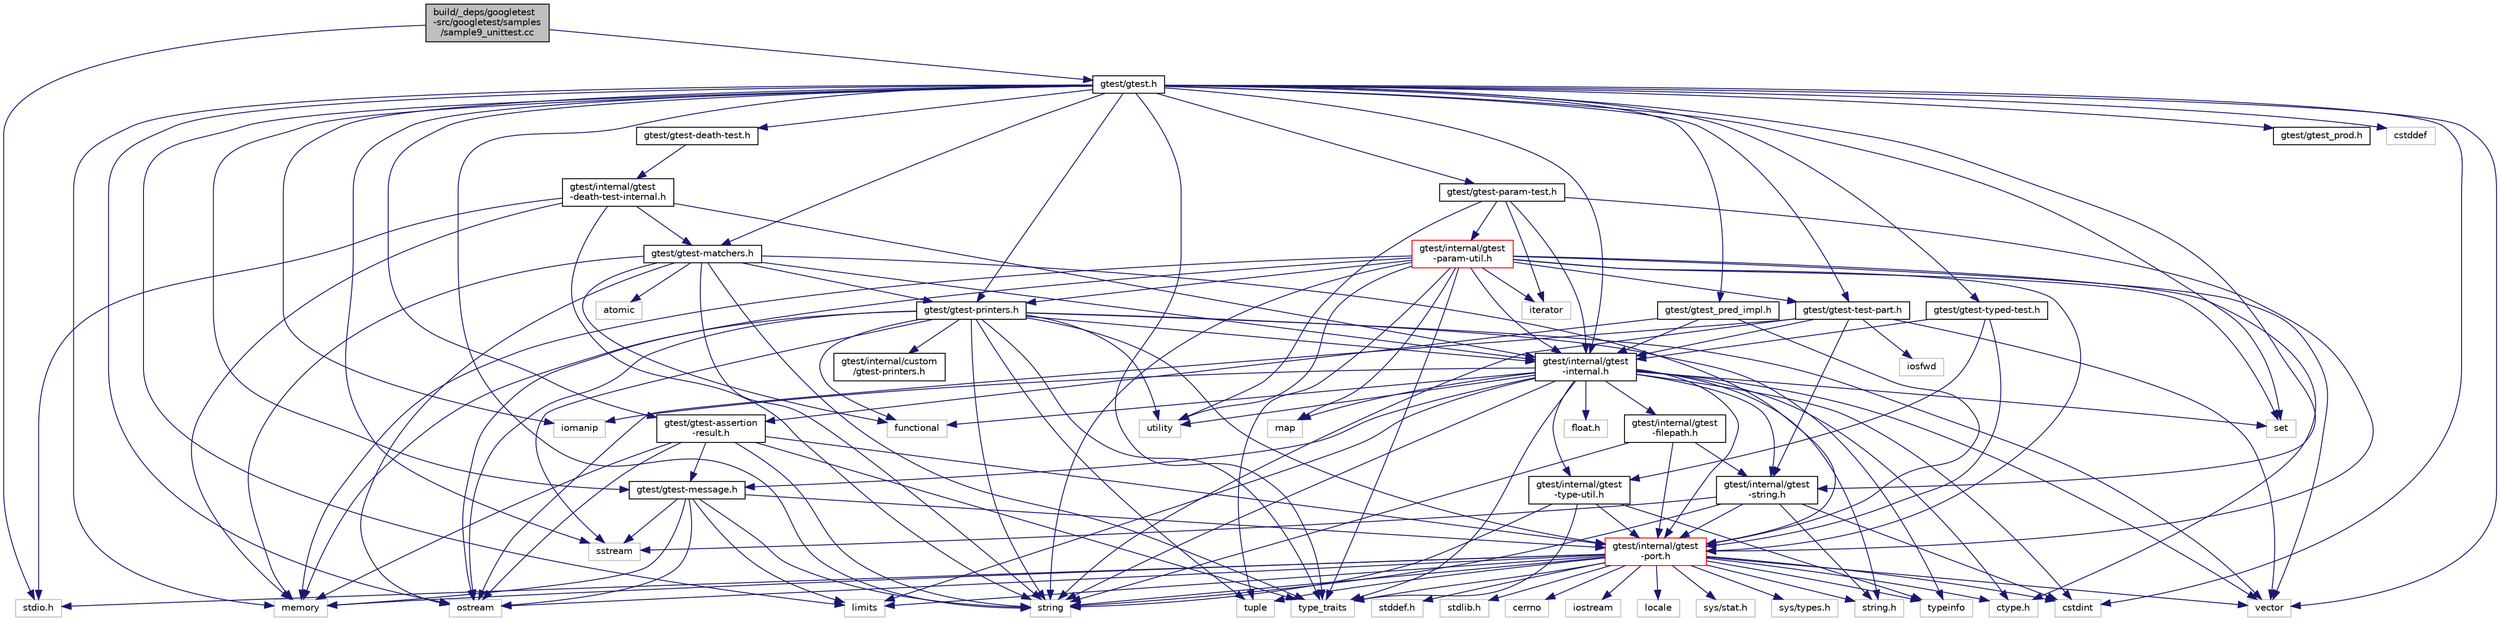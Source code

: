 digraph "build/_deps/googletest-src/googletest/samples/sample9_unittest.cc"
{
 // LATEX_PDF_SIZE
  edge [fontname="Helvetica",fontsize="10",labelfontname="Helvetica",labelfontsize="10"];
  node [fontname="Helvetica",fontsize="10",shape=record];
  Node1 [label="build/_deps/googletest\l-src/googletest/samples\l/sample9_unittest.cc",height=0.2,width=0.4,color="black", fillcolor="grey75", style="filled", fontcolor="black",tooltip=" "];
  Node1 -> Node2 [color="midnightblue",fontsize="10",style="solid",fontname="Helvetica"];
  Node2 [label="stdio.h",height=0.2,width=0.4,color="grey75", fillcolor="white", style="filled",tooltip=" "];
  Node1 -> Node3 [color="midnightblue",fontsize="10",style="solid",fontname="Helvetica"];
  Node3 [label="gtest/gtest.h",height=0.2,width=0.4,color="black", fillcolor="white", style="filled",URL="$gtest_8h.html",tooltip=" "];
  Node3 -> Node4 [color="midnightblue",fontsize="10",style="solid",fontname="Helvetica"];
  Node4 [label="cstddef",height=0.2,width=0.4,color="grey75", fillcolor="white", style="filled",tooltip=" "];
  Node3 -> Node5 [color="midnightblue",fontsize="10",style="solid",fontname="Helvetica"];
  Node5 [label="cstdint",height=0.2,width=0.4,color="grey75", fillcolor="white", style="filled",tooltip=" "];
  Node3 -> Node6 [color="midnightblue",fontsize="10",style="solid",fontname="Helvetica"];
  Node6 [label="iomanip",height=0.2,width=0.4,color="grey75", fillcolor="white", style="filled",tooltip=" "];
  Node3 -> Node7 [color="midnightblue",fontsize="10",style="solid",fontname="Helvetica"];
  Node7 [label="limits",height=0.2,width=0.4,color="grey75", fillcolor="white", style="filled",tooltip=" "];
  Node3 -> Node8 [color="midnightblue",fontsize="10",style="solid",fontname="Helvetica"];
  Node8 [label="memory",height=0.2,width=0.4,color="grey75", fillcolor="white", style="filled",tooltip=" "];
  Node3 -> Node9 [color="midnightblue",fontsize="10",style="solid",fontname="Helvetica"];
  Node9 [label="ostream",height=0.2,width=0.4,color="grey75", fillcolor="white", style="filled",tooltip=" "];
  Node3 -> Node10 [color="midnightblue",fontsize="10",style="solid",fontname="Helvetica"];
  Node10 [label="set",height=0.2,width=0.4,color="grey75", fillcolor="white", style="filled",tooltip=" "];
  Node3 -> Node11 [color="midnightblue",fontsize="10",style="solid",fontname="Helvetica"];
  Node11 [label="sstream",height=0.2,width=0.4,color="grey75", fillcolor="white", style="filled",tooltip=" "];
  Node3 -> Node12 [color="midnightblue",fontsize="10",style="solid",fontname="Helvetica"];
  Node12 [label="string",height=0.2,width=0.4,color="grey75", fillcolor="white", style="filled",tooltip=" "];
  Node3 -> Node13 [color="midnightblue",fontsize="10",style="solid",fontname="Helvetica"];
  Node13 [label="type_traits",height=0.2,width=0.4,color="grey75", fillcolor="white", style="filled",tooltip=" "];
  Node3 -> Node14 [color="midnightblue",fontsize="10",style="solid",fontname="Helvetica"];
  Node14 [label="vector",height=0.2,width=0.4,color="grey75", fillcolor="white", style="filled",tooltip=" "];
  Node3 -> Node15 [color="midnightblue",fontsize="10",style="solid",fontname="Helvetica"];
  Node15 [label="gtest/gtest-assertion\l-result.h",height=0.2,width=0.4,color="black", fillcolor="white", style="filled",URL="$gtest-assertion-result_8h.html",tooltip=" "];
  Node15 -> Node8 [color="midnightblue",fontsize="10",style="solid",fontname="Helvetica"];
  Node15 -> Node9 [color="midnightblue",fontsize="10",style="solid",fontname="Helvetica"];
  Node15 -> Node12 [color="midnightblue",fontsize="10",style="solid",fontname="Helvetica"];
  Node15 -> Node13 [color="midnightblue",fontsize="10",style="solid",fontname="Helvetica"];
  Node15 -> Node16 [color="midnightblue",fontsize="10",style="solid",fontname="Helvetica"];
  Node16 [label="gtest/gtest-message.h",height=0.2,width=0.4,color="black", fillcolor="white", style="filled",URL="$gtest-message_8h.html",tooltip=" "];
  Node16 -> Node7 [color="midnightblue",fontsize="10",style="solid",fontname="Helvetica"];
  Node16 -> Node8 [color="midnightblue",fontsize="10",style="solid",fontname="Helvetica"];
  Node16 -> Node9 [color="midnightblue",fontsize="10",style="solid",fontname="Helvetica"];
  Node16 -> Node11 [color="midnightblue",fontsize="10",style="solid",fontname="Helvetica"];
  Node16 -> Node12 [color="midnightblue",fontsize="10",style="solid",fontname="Helvetica"];
  Node16 -> Node17 [color="midnightblue",fontsize="10",style="solid",fontname="Helvetica"];
  Node17 [label="gtest/internal/gtest\l-port.h",height=0.2,width=0.4,color="red", fillcolor="white", style="filled",URL="$gtest-port_8h.html",tooltip=" "];
  Node17 -> Node18 [color="midnightblue",fontsize="10",style="solid",fontname="Helvetica"];
  Node18 [label="ctype.h",height=0.2,width=0.4,color="grey75", fillcolor="white", style="filled",tooltip=" "];
  Node17 -> Node19 [color="midnightblue",fontsize="10",style="solid",fontname="Helvetica"];
  Node19 [label="stddef.h",height=0.2,width=0.4,color="grey75", fillcolor="white", style="filled",tooltip=" "];
  Node17 -> Node2 [color="midnightblue",fontsize="10",style="solid",fontname="Helvetica"];
  Node17 -> Node20 [color="midnightblue",fontsize="10",style="solid",fontname="Helvetica"];
  Node20 [label="stdlib.h",height=0.2,width=0.4,color="grey75", fillcolor="white", style="filled",tooltip=" "];
  Node17 -> Node21 [color="midnightblue",fontsize="10",style="solid",fontname="Helvetica"];
  Node21 [label="string.h",height=0.2,width=0.4,color="grey75", fillcolor="white", style="filled",tooltip=" "];
  Node17 -> Node22 [color="midnightblue",fontsize="10",style="solid",fontname="Helvetica"];
  Node22 [label="cerrno",height=0.2,width=0.4,color="grey75", fillcolor="white", style="filled",tooltip=" "];
  Node17 -> Node5 [color="midnightblue",fontsize="10",style="solid",fontname="Helvetica"];
  Node17 -> Node23 [color="midnightblue",fontsize="10",style="solid",fontname="Helvetica"];
  Node23 [label="iostream",height=0.2,width=0.4,color="grey75", fillcolor="white", style="filled",tooltip=" "];
  Node17 -> Node7 [color="midnightblue",fontsize="10",style="solid",fontname="Helvetica"];
  Node17 -> Node24 [color="midnightblue",fontsize="10",style="solid",fontname="Helvetica"];
  Node24 [label="locale",height=0.2,width=0.4,color="grey75", fillcolor="white", style="filled",tooltip=" "];
  Node17 -> Node8 [color="midnightblue",fontsize="10",style="solid",fontname="Helvetica"];
  Node17 -> Node9 [color="midnightblue",fontsize="10",style="solid",fontname="Helvetica"];
  Node17 -> Node12 [color="midnightblue",fontsize="10",style="solid",fontname="Helvetica"];
  Node17 -> Node25 [color="midnightblue",fontsize="10",style="solid",fontname="Helvetica"];
  Node25 [label="tuple",height=0.2,width=0.4,color="grey75", fillcolor="white", style="filled",tooltip=" "];
  Node17 -> Node13 [color="midnightblue",fontsize="10",style="solid",fontname="Helvetica"];
  Node17 -> Node14 [color="midnightblue",fontsize="10",style="solid",fontname="Helvetica"];
  Node17 -> Node26 [color="midnightblue",fontsize="10",style="solid",fontname="Helvetica"];
  Node26 [label="sys/stat.h",height=0.2,width=0.4,color="grey75", fillcolor="white", style="filled",tooltip=" "];
  Node17 -> Node27 [color="midnightblue",fontsize="10",style="solid",fontname="Helvetica"];
  Node27 [label="sys/types.h",height=0.2,width=0.4,color="grey75", fillcolor="white", style="filled",tooltip=" "];
  Node17 -> Node33 [color="midnightblue",fontsize="10",style="solid",fontname="Helvetica"];
  Node33 [label="typeinfo",height=0.2,width=0.4,color="grey75", fillcolor="white", style="filled",tooltip=" "];
  Node15 -> Node17 [color="midnightblue",fontsize="10",style="solid",fontname="Helvetica"];
  Node3 -> Node34 [color="midnightblue",fontsize="10",style="solid",fontname="Helvetica"];
  Node34 [label="gtest/gtest-death-test.h",height=0.2,width=0.4,color="black", fillcolor="white", style="filled",URL="$gtest-death-test_8h.html",tooltip=" "];
  Node34 -> Node35 [color="midnightblue",fontsize="10",style="solid",fontname="Helvetica"];
  Node35 [label="gtest/internal/gtest\l-death-test-internal.h",height=0.2,width=0.4,color="black", fillcolor="white", style="filled",URL="$gtest-death-test-internal_8h.html",tooltip=" "];
  Node35 -> Node2 [color="midnightblue",fontsize="10",style="solid",fontname="Helvetica"];
  Node35 -> Node8 [color="midnightblue",fontsize="10",style="solid",fontname="Helvetica"];
  Node35 -> Node12 [color="midnightblue",fontsize="10",style="solid",fontname="Helvetica"];
  Node35 -> Node36 [color="midnightblue",fontsize="10",style="solid",fontname="Helvetica"];
  Node36 [label="gtest/gtest-matchers.h",height=0.2,width=0.4,color="black", fillcolor="white", style="filled",URL="$gtest-matchers_8h.html",tooltip=" "];
  Node36 -> Node37 [color="midnightblue",fontsize="10",style="solid",fontname="Helvetica"];
  Node37 [label="atomic",height=0.2,width=0.4,color="grey75", fillcolor="white", style="filled",tooltip=" "];
  Node36 -> Node38 [color="midnightblue",fontsize="10",style="solid",fontname="Helvetica"];
  Node38 [label="functional",height=0.2,width=0.4,color="grey75", fillcolor="white", style="filled",tooltip=" "];
  Node36 -> Node8 [color="midnightblue",fontsize="10",style="solid",fontname="Helvetica"];
  Node36 -> Node9 [color="midnightblue",fontsize="10",style="solid",fontname="Helvetica"];
  Node36 -> Node12 [color="midnightblue",fontsize="10",style="solid",fontname="Helvetica"];
  Node36 -> Node13 [color="midnightblue",fontsize="10",style="solid",fontname="Helvetica"];
  Node36 -> Node39 [color="midnightblue",fontsize="10",style="solid",fontname="Helvetica"];
  Node39 [label="gtest/gtest-printers.h",height=0.2,width=0.4,color="black", fillcolor="white", style="filled",URL="$gtest-printers_8h.html",tooltip=" "];
  Node39 -> Node38 [color="midnightblue",fontsize="10",style="solid",fontname="Helvetica"];
  Node39 -> Node8 [color="midnightblue",fontsize="10",style="solid",fontname="Helvetica"];
  Node39 -> Node9 [color="midnightblue",fontsize="10",style="solid",fontname="Helvetica"];
  Node39 -> Node11 [color="midnightblue",fontsize="10",style="solid",fontname="Helvetica"];
  Node39 -> Node12 [color="midnightblue",fontsize="10",style="solid",fontname="Helvetica"];
  Node39 -> Node25 [color="midnightblue",fontsize="10",style="solid",fontname="Helvetica"];
  Node39 -> Node13 [color="midnightblue",fontsize="10",style="solid",fontname="Helvetica"];
  Node39 -> Node33 [color="midnightblue",fontsize="10",style="solid",fontname="Helvetica"];
  Node39 -> Node40 [color="midnightblue",fontsize="10",style="solid",fontname="Helvetica"];
  Node40 [label="utility",height=0.2,width=0.4,color="grey75", fillcolor="white", style="filled",tooltip=" "];
  Node39 -> Node14 [color="midnightblue",fontsize="10",style="solid",fontname="Helvetica"];
  Node39 -> Node41 [color="midnightblue",fontsize="10",style="solid",fontname="Helvetica"];
  Node41 [label="gtest/internal/gtest\l-internal.h",height=0.2,width=0.4,color="black", fillcolor="white", style="filled",URL="$gtest-internal_8h.html",tooltip=" "];
  Node41 -> Node17 [color="midnightblue",fontsize="10",style="solid",fontname="Helvetica"];
  Node41 -> Node18 [color="midnightblue",fontsize="10",style="solid",fontname="Helvetica"];
  Node41 -> Node42 [color="midnightblue",fontsize="10",style="solid",fontname="Helvetica"];
  Node42 [label="float.h",height=0.2,width=0.4,color="grey75", fillcolor="white", style="filled",tooltip=" "];
  Node41 -> Node21 [color="midnightblue",fontsize="10",style="solid",fontname="Helvetica"];
  Node41 -> Node5 [color="midnightblue",fontsize="10",style="solid",fontname="Helvetica"];
  Node41 -> Node38 [color="midnightblue",fontsize="10",style="solid",fontname="Helvetica"];
  Node41 -> Node6 [color="midnightblue",fontsize="10",style="solid",fontname="Helvetica"];
  Node41 -> Node7 [color="midnightblue",fontsize="10",style="solid",fontname="Helvetica"];
  Node41 -> Node43 [color="midnightblue",fontsize="10",style="solid",fontname="Helvetica"];
  Node43 [label="map",height=0.2,width=0.4,color="grey75", fillcolor="white", style="filled",tooltip=" "];
  Node41 -> Node10 [color="midnightblue",fontsize="10",style="solid",fontname="Helvetica"];
  Node41 -> Node12 [color="midnightblue",fontsize="10",style="solid",fontname="Helvetica"];
  Node41 -> Node13 [color="midnightblue",fontsize="10",style="solid",fontname="Helvetica"];
  Node41 -> Node40 [color="midnightblue",fontsize="10",style="solid",fontname="Helvetica"];
  Node41 -> Node14 [color="midnightblue",fontsize="10",style="solid",fontname="Helvetica"];
  Node41 -> Node16 [color="midnightblue",fontsize="10",style="solid",fontname="Helvetica"];
  Node41 -> Node44 [color="midnightblue",fontsize="10",style="solid",fontname="Helvetica"];
  Node44 [label="gtest/internal/gtest\l-filepath.h",height=0.2,width=0.4,color="black", fillcolor="white", style="filled",URL="$gtest-filepath_8h.html",tooltip=" "];
  Node44 -> Node12 [color="midnightblue",fontsize="10",style="solid",fontname="Helvetica"];
  Node44 -> Node17 [color="midnightblue",fontsize="10",style="solid",fontname="Helvetica"];
  Node44 -> Node45 [color="midnightblue",fontsize="10",style="solid",fontname="Helvetica"];
  Node45 [label="gtest/internal/gtest\l-string.h",height=0.2,width=0.4,color="black", fillcolor="white", style="filled",URL="$gtest-string_8h.html",tooltip=" "];
  Node45 -> Node21 [color="midnightblue",fontsize="10",style="solid",fontname="Helvetica"];
  Node45 -> Node5 [color="midnightblue",fontsize="10",style="solid",fontname="Helvetica"];
  Node45 -> Node11 [color="midnightblue",fontsize="10",style="solid",fontname="Helvetica"];
  Node45 -> Node12 [color="midnightblue",fontsize="10",style="solid",fontname="Helvetica"];
  Node45 -> Node17 [color="midnightblue",fontsize="10",style="solid",fontname="Helvetica"];
  Node41 -> Node45 [color="midnightblue",fontsize="10",style="solid",fontname="Helvetica"];
  Node41 -> Node46 [color="midnightblue",fontsize="10",style="solid",fontname="Helvetica"];
  Node46 [label="gtest/internal/gtest\l-type-util.h",height=0.2,width=0.4,color="black", fillcolor="white", style="filled",URL="$gtest-type-util_8h.html",tooltip=" "];
  Node46 -> Node12 [color="midnightblue",fontsize="10",style="solid",fontname="Helvetica"];
  Node46 -> Node13 [color="midnightblue",fontsize="10",style="solid",fontname="Helvetica"];
  Node46 -> Node33 [color="midnightblue",fontsize="10",style="solid",fontname="Helvetica"];
  Node46 -> Node17 [color="midnightblue",fontsize="10",style="solid",fontname="Helvetica"];
  Node39 -> Node17 [color="midnightblue",fontsize="10",style="solid",fontname="Helvetica"];
  Node39 -> Node47 [color="midnightblue",fontsize="10",style="solid",fontname="Helvetica"];
  Node47 [label="gtest/internal/custom\l/gtest-printers.h",height=0.2,width=0.4,color="black", fillcolor="white", style="filled",URL="$internal_2custom_2gtest-printers_8h.html",tooltip=" "];
  Node36 -> Node41 [color="midnightblue",fontsize="10",style="solid",fontname="Helvetica"];
  Node36 -> Node17 [color="midnightblue",fontsize="10",style="solid",fontname="Helvetica"];
  Node35 -> Node41 [color="midnightblue",fontsize="10",style="solid",fontname="Helvetica"];
  Node3 -> Node36 [color="midnightblue",fontsize="10",style="solid",fontname="Helvetica"];
  Node3 -> Node16 [color="midnightblue",fontsize="10",style="solid",fontname="Helvetica"];
  Node3 -> Node48 [color="midnightblue",fontsize="10",style="solid",fontname="Helvetica"];
  Node48 [label="gtest/gtest-param-test.h",height=0.2,width=0.4,color="black", fillcolor="white", style="filled",URL="$gtest-param-test_8h.html",tooltip=" "];
  Node48 -> Node49 [color="midnightblue",fontsize="10",style="solid",fontname="Helvetica"];
  Node49 [label="iterator",height=0.2,width=0.4,color="grey75", fillcolor="white", style="filled",tooltip=" "];
  Node48 -> Node40 [color="midnightblue",fontsize="10",style="solid",fontname="Helvetica"];
  Node48 -> Node41 [color="midnightblue",fontsize="10",style="solid",fontname="Helvetica"];
  Node48 -> Node50 [color="midnightblue",fontsize="10",style="solid",fontname="Helvetica"];
  Node50 [label="gtest/internal/gtest\l-param-util.h",height=0.2,width=0.4,color="red", fillcolor="white", style="filled",URL="$gtest-param-util_8h.html",tooltip=" "];
  Node50 -> Node18 [color="midnightblue",fontsize="10",style="solid",fontname="Helvetica"];
  Node50 -> Node49 [color="midnightblue",fontsize="10",style="solid",fontname="Helvetica"];
  Node50 -> Node43 [color="midnightblue",fontsize="10",style="solid",fontname="Helvetica"];
  Node50 -> Node8 [color="midnightblue",fontsize="10",style="solid",fontname="Helvetica"];
  Node50 -> Node9 [color="midnightblue",fontsize="10",style="solid",fontname="Helvetica"];
  Node50 -> Node10 [color="midnightblue",fontsize="10",style="solid",fontname="Helvetica"];
  Node50 -> Node12 [color="midnightblue",fontsize="10",style="solid",fontname="Helvetica"];
  Node50 -> Node25 [color="midnightblue",fontsize="10",style="solid",fontname="Helvetica"];
  Node50 -> Node13 [color="midnightblue",fontsize="10",style="solid",fontname="Helvetica"];
  Node50 -> Node40 [color="midnightblue",fontsize="10",style="solid",fontname="Helvetica"];
  Node50 -> Node14 [color="midnightblue",fontsize="10",style="solid",fontname="Helvetica"];
  Node50 -> Node39 [color="midnightblue",fontsize="10",style="solid",fontname="Helvetica"];
  Node50 -> Node52 [color="midnightblue",fontsize="10",style="solid",fontname="Helvetica"];
  Node52 [label="gtest/gtest-test-part.h",height=0.2,width=0.4,color="black", fillcolor="white", style="filled",URL="$gtest-test-part_8h.html",tooltip=" "];
  Node52 -> Node53 [color="midnightblue",fontsize="10",style="solid",fontname="Helvetica"];
  Node53 [label="iosfwd",height=0.2,width=0.4,color="grey75", fillcolor="white", style="filled",tooltip=" "];
  Node52 -> Node9 [color="midnightblue",fontsize="10",style="solid",fontname="Helvetica"];
  Node52 -> Node12 [color="midnightblue",fontsize="10",style="solid",fontname="Helvetica"];
  Node52 -> Node14 [color="midnightblue",fontsize="10",style="solid",fontname="Helvetica"];
  Node52 -> Node41 [color="midnightblue",fontsize="10",style="solid",fontname="Helvetica"];
  Node52 -> Node45 [color="midnightblue",fontsize="10",style="solid",fontname="Helvetica"];
  Node50 -> Node41 [color="midnightblue",fontsize="10",style="solid",fontname="Helvetica"];
  Node50 -> Node17 [color="midnightblue",fontsize="10",style="solid",fontname="Helvetica"];
  Node48 -> Node17 [color="midnightblue",fontsize="10",style="solid",fontname="Helvetica"];
  Node3 -> Node39 [color="midnightblue",fontsize="10",style="solid",fontname="Helvetica"];
  Node3 -> Node52 [color="midnightblue",fontsize="10",style="solid",fontname="Helvetica"];
  Node3 -> Node54 [color="midnightblue",fontsize="10",style="solid",fontname="Helvetica"];
  Node54 [label="gtest/gtest-typed-test.h",height=0.2,width=0.4,color="black", fillcolor="white", style="filled",URL="$gtest-typed-test_8h.html",tooltip=" "];
  Node54 -> Node41 [color="midnightblue",fontsize="10",style="solid",fontname="Helvetica"];
  Node54 -> Node17 [color="midnightblue",fontsize="10",style="solid",fontname="Helvetica"];
  Node54 -> Node46 [color="midnightblue",fontsize="10",style="solid",fontname="Helvetica"];
  Node3 -> Node55 [color="midnightblue",fontsize="10",style="solid",fontname="Helvetica"];
  Node55 [label="gtest/gtest_pred_impl.h",height=0.2,width=0.4,color="black", fillcolor="white", style="filled",URL="$gtest__pred__impl_8h.html",tooltip=" "];
  Node55 -> Node15 [color="midnightblue",fontsize="10",style="solid",fontname="Helvetica"];
  Node55 -> Node41 [color="midnightblue",fontsize="10",style="solid",fontname="Helvetica"];
  Node55 -> Node17 [color="midnightblue",fontsize="10",style="solid",fontname="Helvetica"];
  Node3 -> Node56 [color="midnightblue",fontsize="10",style="solid",fontname="Helvetica"];
  Node56 [label="gtest/gtest_prod.h",height=0.2,width=0.4,color="black", fillcolor="white", style="filled",URL="$gtest__prod_8h.html",tooltip=" "];
  Node3 -> Node41 [color="midnightblue",fontsize="10",style="solid",fontname="Helvetica"];
  Node3 -> Node45 [color="midnightblue",fontsize="10",style="solid",fontname="Helvetica"];
}
